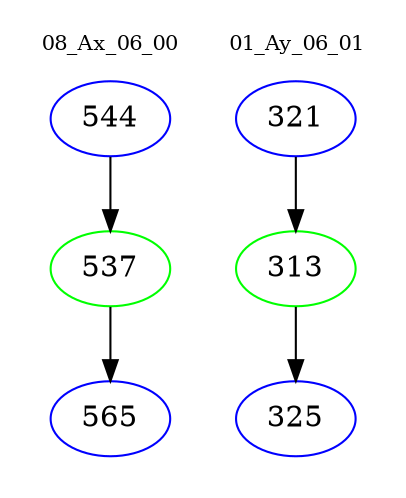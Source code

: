 digraph{
subgraph cluster_0 {
color = white
label = "08_Ax_06_00";
fontsize=10;
T0_544 [label="544", color="blue"]
T0_544 -> T0_537 [color="black"]
T0_537 [label="537", color="green"]
T0_537 -> T0_565 [color="black"]
T0_565 [label="565", color="blue"]
}
subgraph cluster_1 {
color = white
label = "01_Ay_06_01";
fontsize=10;
T1_321 [label="321", color="blue"]
T1_321 -> T1_313 [color="black"]
T1_313 [label="313", color="green"]
T1_313 -> T1_325 [color="black"]
T1_325 [label="325", color="blue"]
}
}
